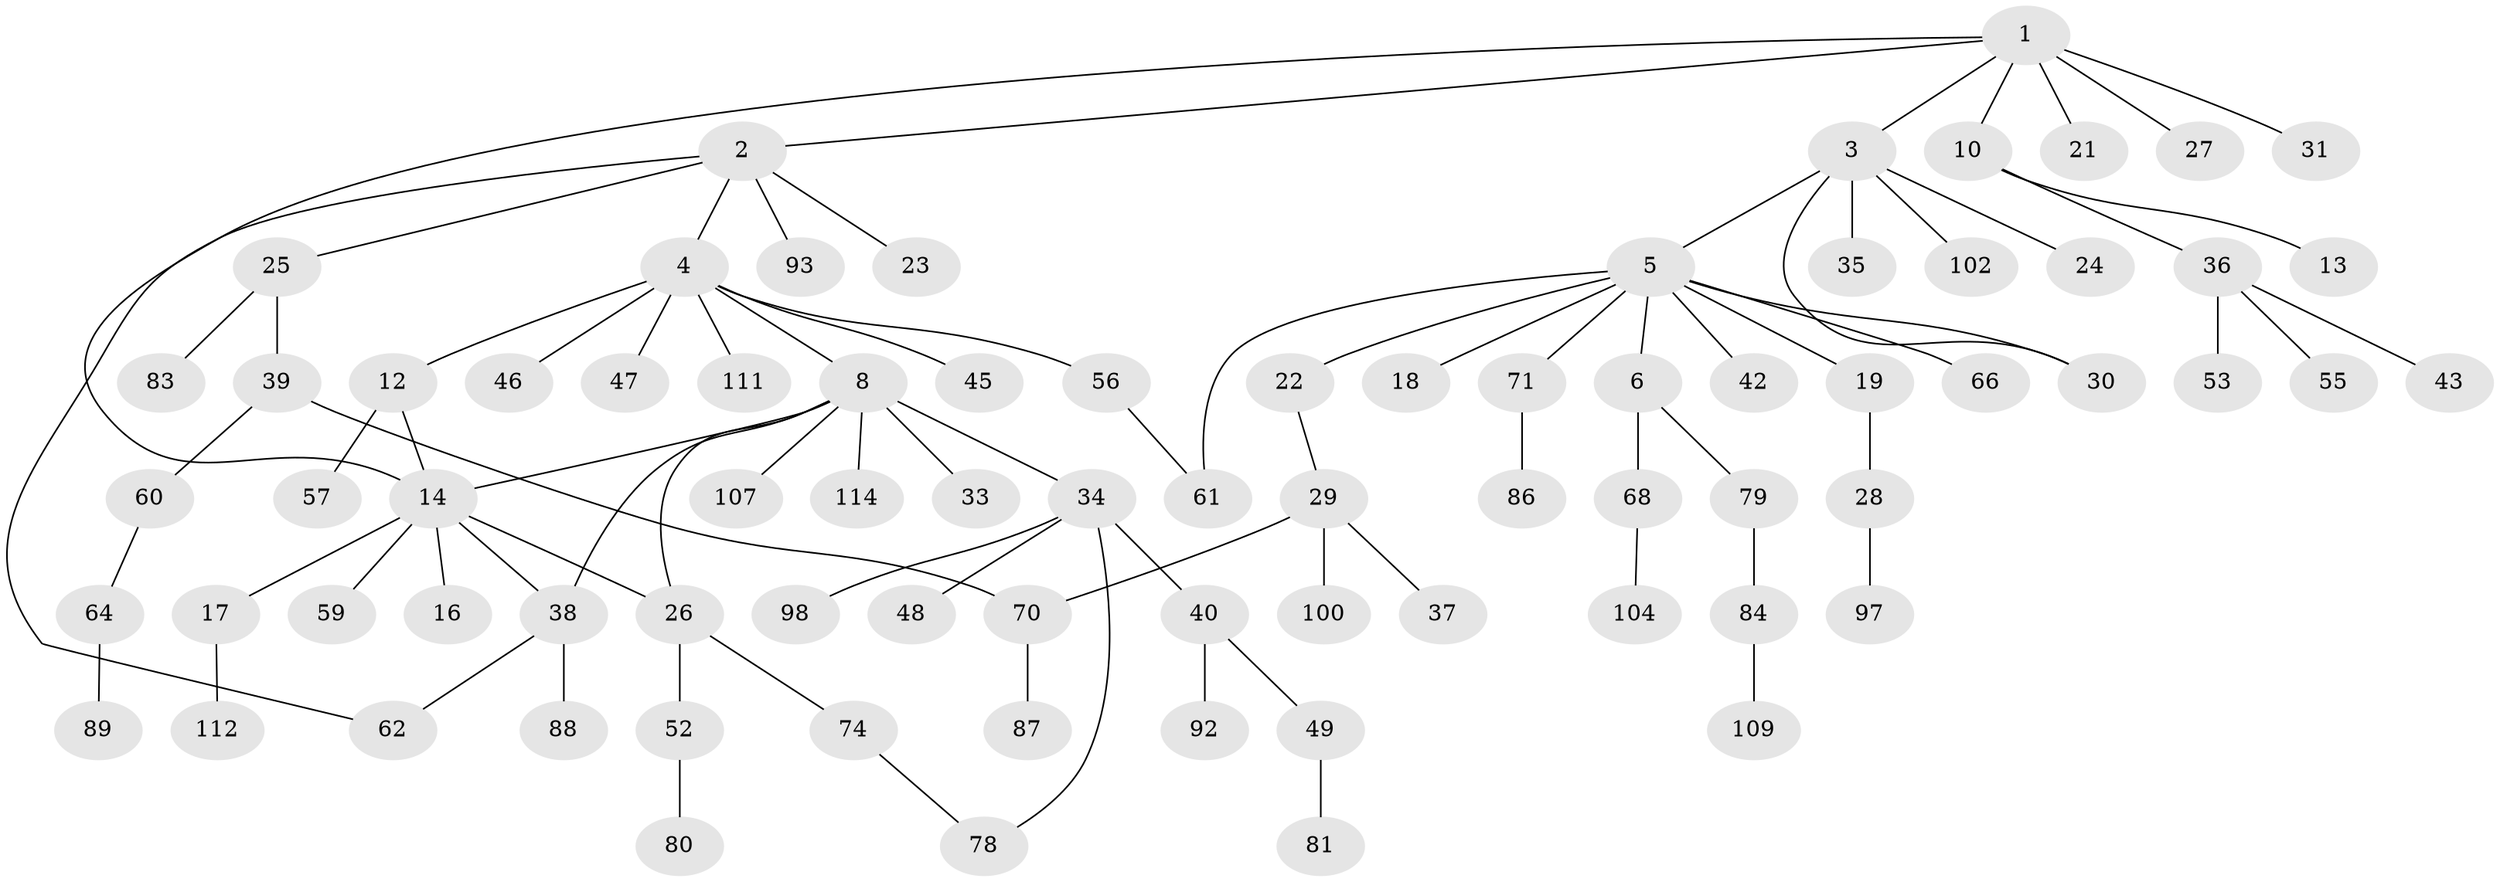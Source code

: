 // original degree distribution, {7: 0.043478260869565216, 6: 0.02608695652173913, 3: 0.09565217391304348, 4: 0.06956521739130435, 2: 0.33043478260869563, 1: 0.4260869565217391, 5: 0.008695652173913044}
// Generated by graph-tools (version 1.1) at 2025/10/02/27/25 16:10:56]
// undirected, 78 vertices, 86 edges
graph export_dot {
graph [start="1"]
  node [color=gray90,style=filled];
  1 [super="+7"];
  2 [super="+115"];
  3 [super="+95"];
  4 [super="+9"];
  5 [super="+11"];
  6 [super="+63"];
  8 [super="+15"];
  10 [super="+110"];
  12 [super="+32"];
  13 [super="+41"];
  14 [super="+54"];
  16;
  17;
  18 [super="+20"];
  19 [super="+75"];
  21;
  22;
  23 [super="+58"];
  24;
  25 [super="+51"];
  26;
  27 [super="+91"];
  28 [super="+65"];
  29 [super="+50"];
  30;
  31 [super="+101"];
  33 [super="+72"];
  34 [super="+67"];
  35;
  36 [super="+44"];
  37;
  38 [super="+96"];
  39 [super="+77"];
  40 [super="+103"];
  42;
  43;
  45;
  46;
  47;
  48;
  49;
  52 [super="+73"];
  53;
  55 [super="+69"];
  56 [super="+105"];
  57;
  59;
  60;
  61;
  62 [super="+108"];
  64 [super="+90"];
  66;
  68 [super="+76"];
  70 [super="+85"];
  71;
  74 [super="+82"];
  78 [super="+113"];
  79;
  80;
  81;
  83;
  84 [super="+106"];
  86;
  87;
  88;
  89 [super="+94"];
  92;
  93;
  97 [super="+99"];
  98;
  100;
  102;
  104;
  107;
  109;
  111;
  112;
  114;
  1 -- 2;
  1 -- 3;
  1 -- 14;
  1 -- 27;
  1 -- 31 [weight=2];
  1 -- 10;
  1 -- 21;
  2 -- 4;
  2 -- 23;
  2 -- 25;
  2 -- 62;
  2 -- 93;
  3 -- 5;
  3 -- 24;
  3 -- 35;
  3 -- 102;
  3 -- 30;
  4 -- 8;
  4 -- 46;
  4 -- 47;
  4 -- 56;
  4 -- 111;
  4 -- 45;
  4 -- 12;
  5 -- 6;
  5 -- 18;
  5 -- 22;
  5 -- 66;
  5 -- 19;
  5 -- 71;
  5 -- 42;
  5 -- 61;
  5 -- 30;
  6 -- 68;
  6 -- 79;
  8 -- 107;
  8 -- 114;
  8 -- 33;
  8 -- 34;
  8 -- 26;
  8 -- 14;
  8 -- 38;
  10 -- 13;
  10 -- 36;
  12 -- 57;
  12 -- 14;
  14 -- 16;
  14 -- 17;
  14 -- 38;
  14 -- 26;
  14 -- 59;
  17 -- 112;
  19 -- 28;
  22 -- 29;
  25 -- 39;
  25 -- 83;
  26 -- 52;
  26 -- 74;
  28 -- 97;
  29 -- 37;
  29 -- 100;
  29 -- 70;
  34 -- 40;
  34 -- 48;
  34 -- 78;
  34 -- 98;
  36 -- 43;
  36 -- 55;
  36 -- 53;
  38 -- 88;
  38 -- 62;
  39 -- 60;
  39 -- 70;
  40 -- 49;
  40 -- 92;
  49 -- 81;
  52 -- 80;
  56 -- 61;
  60 -- 64;
  64 -- 89;
  68 -- 104;
  70 -- 87;
  71 -- 86;
  74 -- 78;
  79 -- 84;
  84 -- 109;
}
